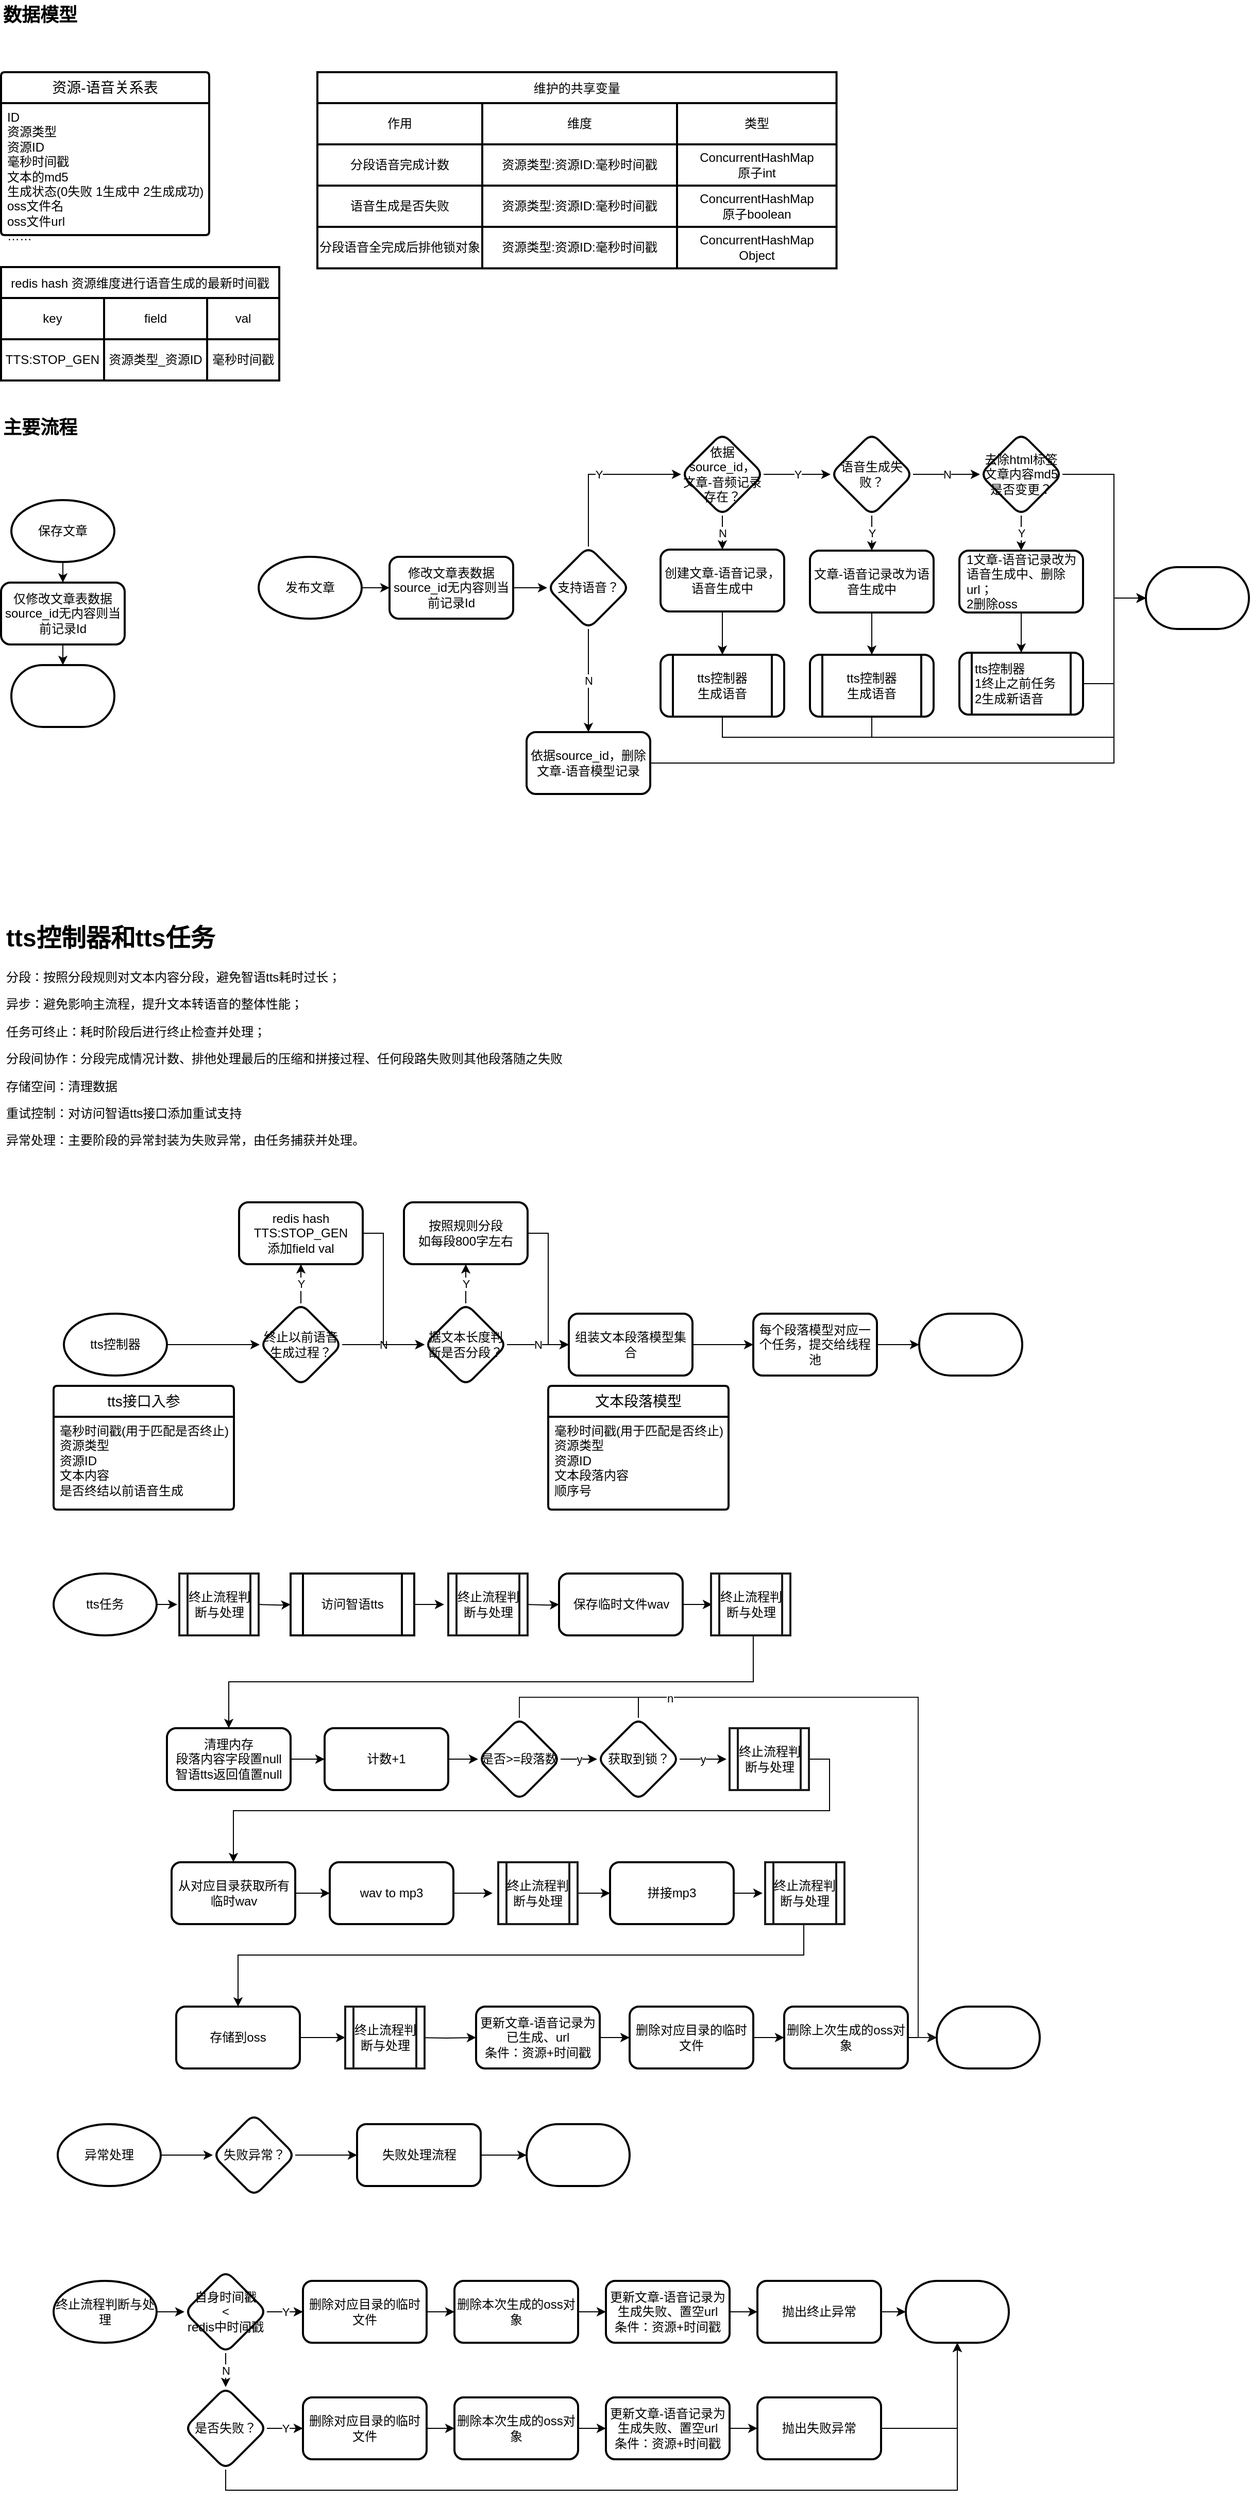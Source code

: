 <mxfile version="24.6.4" type="github" pages="2">
  <diagram id="cFX0_SlPZhX6_pGtsMuF" name="文章生成语音">
    <mxGraphModel dx="4264" dy="2320" grid="0" gridSize="10" guides="1" tooltips="1" connect="1" arrows="1" fold="1" page="0" pageScale="1" pageWidth="827" pageHeight="1169" math="0" shadow="0">
      <root>
        <mxCell id="0" />
        <mxCell id="1" parent="0" />
        <mxCell id="buPtr480pf6r5zepYojy-60" value="" style="edgeStyle=orthogonalEdgeStyle;rounded=0;orthogonalLoop=1;jettySize=auto;html=1;" parent="1" source="buPtr480pf6r5zepYojy-2" target="buPtr480pf6r5zepYojy-59" edge="1">
          <mxGeometry relative="1" as="geometry" />
        </mxCell>
        <mxCell id="buPtr480pf6r5zepYojy-2" value="tts控制器" style="strokeWidth=2;html=1;shape=mxgraph.flowchart.start_1;whiteSpace=wrap;" parent="1" vertex="1">
          <mxGeometry x="-379" y="1054" width="100" height="60" as="geometry" />
        </mxCell>
        <mxCell id="buPtr480pf6r5zepYojy-55" value="" style="group" parent="1" vertex="1" connectable="0">
          <mxGeometry x="-440" y="265" width="120" height="220" as="geometry" />
        </mxCell>
        <mxCell id="buPtr480pf6r5zepYojy-3" value="保存文章" style="strokeWidth=2;html=1;shape=mxgraph.flowchart.start_1;whiteSpace=wrap;" parent="buPtr480pf6r5zepYojy-55" vertex="1">
          <mxGeometry x="10" width="100" height="60" as="geometry" />
        </mxCell>
        <mxCell id="buPtr480pf6r5zepYojy-4" value="仅修改文章表数据&lt;br&gt;source_id无内容则当前记录Id" style="rounded=1;whiteSpace=wrap;html=1;strokeWidth=2;" parent="buPtr480pf6r5zepYojy-55" vertex="1">
          <mxGeometry y="80" width="120" height="60" as="geometry" />
        </mxCell>
        <mxCell id="buPtr480pf6r5zepYojy-5" value="" style="edgeStyle=orthogonalEdgeStyle;rounded=0;orthogonalLoop=1;jettySize=auto;html=1;" parent="buPtr480pf6r5zepYojy-55" source="buPtr480pf6r5zepYojy-3" target="buPtr480pf6r5zepYojy-4" edge="1">
          <mxGeometry relative="1" as="geometry" />
        </mxCell>
        <mxCell id="buPtr480pf6r5zepYojy-6" value="" style="strokeWidth=2;html=1;shape=mxgraph.flowchart.terminator;whiteSpace=wrap;" parent="buPtr480pf6r5zepYojy-55" vertex="1">
          <mxGeometry x="10" y="160" width="100" height="60" as="geometry" />
        </mxCell>
        <mxCell id="buPtr480pf6r5zepYojy-7" style="edgeStyle=orthogonalEdgeStyle;rounded=0;orthogonalLoop=1;jettySize=auto;html=1;exitX=0.5;exitY=1;exitDx=0;exitDy=0;entryX=0.5;entryY=0;entryDx=0;entryDy=0;entryPerimeter=0;" parent="buPtr480pf6r5zepYojy-55" source="buPtr480pf6r5zepYojy-4" target="buPtr480pf6r5zepYojy-6" edge="1">
          <mxGeometry relative="1" as="geometry" />
        </mxCell>
        <mxCell id="buPtr480pf6r5zepYojy-56" value="" style="group" parent="1" vertex="1" connectable="0">
          <mxGeometry x="-190" y="200" width="961" height="350" as="geometry" />
        </mxCell>
        <mxCell id="buPtr480pf6r5zepYojy-8" value="发布文章" style="strokeWidth=2;html=1;shape=mxgraph.flowchart.start_1;whiteSpace=wrap;" parent="buPtr480pf6r5zepYojy-56" vertex="1">
          <mxGeometry y="120" width="100" height="60" as="geometry" />
        </mxCell>
        <mxCell id="buPtr480pf6r5zepYojy-9" value="修改文章表数据&lt;br&gt;source_id无内容则当前记录Id" style="rounded=1;whiteSpace=wrap;html=1;strokeWidth=2;" parent="buPtr480pf6r5zepYojy-56" vertex="1">
          <mxGeometry x="127" y="120" width="120" height="60" as="geometry" />
        </mxCell>
        <mxCell id="buPtr480pf6r5zepYojy-45" style="edgeStyle=orthogonalEdgeStyle;rounded=0;orthogonalLoop=1;jettySize=auto;html=1;exitX=1;exitY=0.5;exitDx=0;exitDy=0;exitPerimeter=0;entryX=0;entryY=0.5;entryDx=0;entryDy=0;" parent="buPtr480pf6r5zepYojy-56" source="buPtr480pf6r5zepYojy-8" target="buPtr480pf6r5zepYojy-9" edge="1">
          <mxGeometry relative="1" as="geometry" />
        </mxCell>
        <mxCell id="buPtr480pf6r5zepYojy-12" value="支持语音？" style="rhombus;whiteSpace=wrap;html=1;rounded=1;strokeWidth=2;" parent="buPtr480pf6r5zepYojy-56" vertex="1">
          <mxGeometry x="280" y="110" width="80" height="80" as="geometry" />
        </mxCell>
        <mxCell id="buPtr480pf6r5zepYojy-46" style="edgeStyle=orthogonalEdgeStyle;rounded=0;orthogonalLoop=1;jettySize=auto;html=1;exitX=1;exitY=0.5;exitDx=0;exitDy=0;entryX=0;entryY=0.5;entryDx=0;entryDy=0;" parent="buPtr480pf6r5zepYojy-56" source="buPtr480pf6r5zepYojy-9" target="buPtr480pf6r5zepYojy-12" edge="1">
          <mxGeometry relative="1" as="geometry" />
        </mxCell>
        <mxCell id="buPtr480pf6r5zepYojy-14" value="依据source_id，删除文章-语音模型记录" style="rounded=1;whiteSpace=wrap;html=1;strokeWidth=2;" parent="buPtr480pf6r5zepYojy-56" vertex="1">
          <mxGeometry x="260" y="290" width="120" height="60" as="geometry" />
        </mxCell>
        <mxCell id="buPtr480pf6r5zepYojy-15" value="N" style="edgeStyle=orthogonalEdgeStyle;rounded=0;orthogonalLoop=1;jettySize=auto;html=1;exitX=0.5;exitY=1;exitDx=0;exitDy=0;entryX=0.5;entryY=0;entryDx=0;entryDy=0;" parent="buPtr480pf6r5zepYojy-56" source="buPtr480pf6r5zepYojy-12" target="buPtr480pf6r5zepYojy-14" edge="1">
          <mxGeometry relative="1" as="geometry" />
        </mxCell>
        <mxCell id="buPtr480pf6r5zepYojy-18" value="tts控制器&lt;br&gt;生成语音" style="shape=process;whiteSpace=wrap;html=1;backgroundOutline=1;rounded=1;strokeWidth=2;" parent="buPtr480pf6r5zepYojy-56" vertex="1">
          <mxGeometry x="535" y="215" width="120" height="60" as="geometry" />
        </mxCell>
        <mxCell id="buPtr480pf6r5zepYojy-19" value="" style="strokeWidth=2;html=1;shape=mxgraph.flowchart.terminator;whiteSpace=wrap;" parent="buPtr480pf6r5zepYojy-56" vertex="1">
          <mxGeometry x="861" y="130" width="100" height="60" as="geometry" />
        </mxCell>
        <mxCell id="buPtr480pf6r5zepYojy-28" style="edgeStyle=orthogonalEdgeStyle;rounded=0;orthogonalLoop=1;jettySize=auto;html=1;exitX=0.5;exitY=1;exitDx=0;exitDy=0;entryX=0.5;entryY=0;entryDx=0;entryDy=0;" parent="buPtr480pf6r5zepYojy-56" source="buPtr480pf6r5zepYojy-22" target="buPtr480pf6r5zepYojy-18" edge="1">
          <mxGeometry relative="1" as="geometry">
            <mxPoint x="450" y="210" as="targetPoint" />
          </mxGeometry>
        </mxCell>
        <mxCell id="buPtr480pf6r5zepYojy-22" value="文章-语音记录改为语音生成中" style="rounded=1;whiteSpace=wrap;html=1;strokeWidth=2;" parent="buPtr480pf6r5zepYojy-56" vertex="1">
          <mxGeometry x="535" y="114" width="120" height="60" as="geometry" />
        </mxCell>
        <mxCell id="buPtr480pf6r5zepYojy-23" value="依据source_id，&lt;br&gt;文章-音频记录存在？" style="rhombus;whiteSpace=wrap;html=1;rounded=1;strokeWidth=2;" parent="buPtr480pf6r5zepYojy-56" vertex="1">
          <mxGeometry x="410" width="80" height="80" as="geometry" />
        </mxCell>
        <mxCell id="buPtr480pf6r5zepYojy-24" value="Y" style="edgeStyle=orthogonalEdgeStyle;rounded=0;orthogonalLoop=1;jettySize=auto;html=1;entryX=0;entryY=0.5;entryDx=0;entryDy=0;exitX=0.5;exitY=0;exitDx=0;exitDy=0;" parent="buPtr480pf6r5zepYojy-56" source="buPtr480pf6r5zepYojy-12" target="buPtr480pf6r5zepYojy-23" edge="1">
          <mxGeometry relative="1" as="geometry" />
        </mxCell>
        <mxCell id="buPtr480pf6r5zepYojy-33" value="Y" style="edgeStyle=orthogonalEdgeStyle;rounded=0;orthogonalLoop=1;jettySize=auto;html=1;exitX=0.5;exitY=1;exitDx=0;exitDy=0;entryX=0.5;entryY=0;entryDx=0;entryDy=0;" parent="buPtr480pf6r5zepYojy-56" source="buPtr480pf6r5zepYojy-26" target="buPtr480pf6r5zepYojy-22" edge="1">
          <mxGeometry relative="1" as="geometry" />
        </mxCell>
        <mxCell id="buPtr480pf6r5zepYojy-26" value="语音生成失败？" style="rhombus;whiteSpace=wrap;html=1;rounded=1;strokeWidth=2;" parent="buPtr480pf6r5zepYojy-56" vertex="1">
          <mxGeometry x="555" width="80" height="80" as="geometry" />
        </mxCell>
        <mxCell id="buPtr480pf6r5zepYojy-27" value="Y" style="edgeStyle=orthogonalEdgeStyle;rounded=0;orthogonalLoop=1;jettySize=auto;html=1;" parent="buPtr480pf6r5zepYojy-56" source="buPtr480pf6r5zepYojy-23" target="buPtr480pf6r5zepYojy-26" edge="1">
          <mxGeometry relative="1" as="geometry" />
        </mxCell>
        <mxCell id="buPtr480pf6r5zepYojy-30" value="创建文章-语音记录，语音生成中" style="rounded=1;whiteSpace=wrap;html=1;strokeWidth=2;" parent="buPtr480pf6r5zepYojy-56" vertex="1">
          <mxGeometry x="390" y="113" width="120" height="60" as="geometry" />
        </mxCell>
        <mxCell id="buPtr480pf6r5zepYojy-32" value="N" style="edgeStyle=orthogonalEdgeStyle;rounded=0;orthogonalLoop=1;jettySize=auto;html=1;exitX=0.5;exitY=1;exitDx=0;exitDy=0;entryX=0.5;entryY=0;entryDx=0;entryDy=0;" parent="buPtr480pf6r5zepYojy-56" source="buPtr480pf6r5zepYojy-23" target="buPtr480pf6r5zepYojy-30" edge="1">
          <mxGeometry relative="1" as="geometry" />
        </mxCell>
        <mxCell id="buPtr480pf6r5zepYojy-34" value="去除html标签文章内容md5&lt;br&gt;是否变更？" style="rhombus;whiteSpace=wrap;html=1;rounded=1;strokeWidth=2;" parent="buPtr480pf6r5zepYojy-56" vertex="1">
          <mxGeometry x="700" width="80" height="80" as="geometry" />
        </mxCell>
        <mxCell id="buPtr480pf6r5zepYojy-39" value="tts控制器&lt;br&gt;1终止之前任务&lt;br&gt;2生成新语音" style="shape=process;whiteSpace=wrap;html=1;backgroundOutline=1;rounded=1;strokeWidth=2;align=left;spacingLeft=1;" parent="buPtr480pf6r5zepYojy-56" vertex="1">
          <mxGeometry x="680" y="213" width="120" height="60" as="geometry" />
        </mxCell>
        <mxCell id="buPtr480pf6r5zepYojy-49" style="edgeStyle=orthogonalEdgeStyle;rounded=0;orthogonalLoop=1;jettySize=auto;html=1;exitX=0.5;exitY=1;exitDx=0;exitDy=0;entryX=0.5;entryY=0;entryDx=0;entryDy=0;" parent="buPtr480pf6r5zepYojy-56" source="buPtr480pf6r5zepYojy-44" target="buPtr480pf6r5zepYojy-39" edge="1">
          <mxGeometry relative="1" as="geometry" />
        </mxCell>
        <mxCell id="buPtr480pf6r5zepYojy-44" value="1文章-语音记录改为语音生成中、删除url；&lt;br&gt;2删除oss" style="rounded=1;whiteSpace=wrap;html=1;strokeWidth=2;align=left;spacingLeft=5;" parent="buPtr480pf6r5zepYojy-56" vertex="1">
          <mxGeometry x="680" y="114" width="120" height="60" as="geometry" />
        </mxCell>
        <mxCell id="buPtr480pf6r5zepYojy-35" value="N" style="edgeStyle=orthogonalEdgeStyle;rounded=0;orthogonalLoop=1;jettySize=auto;html=1;" parent="buPtr480pf6r5zepYojy-56" source="buPtr480pf6r5zepYojy-26" target="buPtr480pf6r5zepYojy-34" edge="1">
          <mxGeometry relative="1" as="geometry" />
        </mxCell>
        <mxCell id="buPtr480pf6r5zepYojy-47" style="edgeStyle=orthogonalEdgeStyle;rounded=0;orthogonalLoop=1;jettySize=auto;html=1;exitX=1;exitY=0.5;exitDx=0;exitDy=0;entryX=0;entryY=0.5;entryDx=0;entryDy=0;entryPerimeter=0;" parent="buPtr480pf6r5zepYojy-56" source="buPtr480pf6r5zepYojy-14" target="buPtr480pf6r5zepYojy-19" edge="1">
          <mxGeometry relative="1" as="geometry">
            <Array as="points">
              <mxPoint x="830" y="320" />
              <mxPoint x="830" y="160" />
            </Array>
          </mxGeometry>
        </mxCell>
        <mxCell id="buPtr480pf6r5zepYojy-50" style="edgeStyle=orthogonalEdgeStyle;rounded=0;orthogonalLoop=1;jettySize=auto;html=1;exitX=1;exitY=0.5;exitDx=0;exitDy=0;entryX=0;entryY=0.5;entryDx=0;entryDy=0;entryPerimeter=0;" parent="buPtr480pf6r5zepYojy-56" source="buPtr480pf6r5zepYojy-39" target="buPtr480pf6r5zepYojy-19" edge="1">
          <mxGeometry relative="1" as="geometry">
            <Array as="points">
              <mxPoint x="830" y="243" />
              <mxPoint x="830" y="160" />
            </Array>
          </mxGeometry>
        </mxCell>
        <mxCell id="buPtr480pf6r5zepYojy-37" value="Y" style="edgeStyle=orthogonalEdgeStyle;rounded=0;orthogonalLoop=1;jettySize=auto;html=1;entryX=0.5;entryY=0;entryDx=0;entryDy=0;" parent="buPtr480pf6r5zepYojy-56" source="buPtr480pf6r5zepYojy-34" target="buPtr480pf6r5zepYojy-44" edge="1">
          <mxGeometry relative="1" as="geometry">
            <mxPoint x="740" y="170" as="targetPoint" />
          </mxGeometry>
        </mxCell>
        <mxCell id="buPtr480pf6r5zepYojy-51" style="edgeStyle=orthogonalEdgeStyle;rounded=0;orthogonalLoop=1;jettySize=auto;html=1;exitX=1;exitY=0.5;exitDx=0;exitDy=0;entryX=0;entryY=0.5;entryDx=0;entryDy=0;entryPerimeter=0;" parent="buPtr480pf6r5zepYojy-56" source="buPtr480pf6r5zepYojy-34" target="buPtr480pf6r5zepYojy-19" edge="1">
          <mxGeometry relative="1" as="geometry">
            <Array as="points">
              <mxPoint x="830" y="40" />
              <mxPoint x="830" y="160" />
            </Array>
          </mxGeometry>
        </mxCell>
        <mxCell id="buPtr480pf6r5zepYojy-52" style="edgeStyle=orthogonalEdgeStyle;rounded=0;orthogonalLoop=1;jettySize=auto;html=1;exitX=0.5;exitY=1;exitDx=0;exitDy=0;entryX=0;entryY=0.5;entryDx=0;entryDy=0;entryPerimeter=0;" parent="buPtr480pf6r5zepYojy-56" source="buPtr480pf6r5zepYojy-18" target="buPtr480pf6r5zepYojy-19" edge="1">
          <mxGeometry relative="1" as="geometry">
            <Array as="points">
              <mxPoint x="595" y="295" />
              <mxPoint x="830" y="295" />
              <mxPoint x="830" y="160" />
            </Array>
          </mxGeometry>
        </mxCell>
        <mxCell id="buPtr480pf6r5zepYojy-53" value="tts控制器&lt;br&gt;生成语音" style="shape=process;whiteSpace=wrap;html=1;backgroundOutline=1;rounded=1;strokeWidth=2;" parent="buPtr480pf6r5zepYojy-56" vertex="1">
          <mxGeometry x="390" y="215" width="120" height="60" as="geometry" />
        </mxCell>
        <mxCell id="buPtr480pf6r5zepYojy-25" value="" style="edgeStyle=orthogonalEdgeStyle;rounded=0;orthogonalLoop=1;jettySize=auto;html=1;exitX=0.5;exitY=1;exitDx=0;exitDy=0;entryX=0.5;entryY=0;entryDx=0;entryDy=0;" parent="buPtr480pf6r5zepYojy-56" source="buPtr480pf6r5zepYojy-30" target="buPtr480pf6r5zepYojy-53" edge="1">
          <mxGeometry relative="1" as="geometry">
            <mxPoint x="450" y="197" as="targetPoint" />
          </mxGeometry>
        </mxCell>
        <mxCell id="buPtr480pf6r5zepYojy-54" style="edgeStyle=orthogonalEdgeStyle;rounded=0;orthogonalLoop=1;jettySize=auto;html=1;exitX=0.5;exitY=1;exitDx=0;exitDy=0;entryX=0;entryY=0.5;entryDx=0;entryDy=0;entryPerimeter=0;" parent="buPtr480pf6r5zepYojy-56" source="buPtr480pf6r5zepYojy-53" target="buPtr480pf6r5zepYojy-19" edge="1">
          <mxGeometry relative="1" as="geometry">
            <Array as="points">
              <mxPoint x="450" y="295" />
              <mxPoint x="830" y="295" />
              <mxPoint x="830" y="160" />
            </Array>
          </mxGeometry>
        </mxCell>
        <mxCell id="buPtr480pf6r5zepYojy-86" value="Y" style="edgeStyle=orthogonalEdgeStyle;rounded=0;orthogonalLoop=1;jettySize=auto;html=1;" parent="1" source="buPtr480pf6r5zepYojy-59" target="buPtr480pf6r5zepYojy-85" edge="1">
          <mxGeometry relative="1" as="geometry" />
        </mxCell>
        <mxCell id="buPtr480pf6r5zepYojy-88" value="N" style="edgeStyle=orthogonalEdgeStyle;rounded=0;orthogonalLoop=1;jettySize=auto;html=1;" parent="1" source="buPtr480pf6r5zepYojy-59" target="buPtr480pf6r5zepYojy-87" edge="1">
          <mxGeometry relative="1" as="geometry" />
        </mxCell>
        <mxCell id="buPtr480pf6r5zepYojy-59" value="终止以前语音生成过程？" style="rhombus;whiteSpace=wrap;html=1;strokeWidth=2;rounded=1;" parent="1" vertex="1">
          <mxGeometry x="-189" y="1044" width="80" height="80" as="geometry" />
        </mxCell>
        <mxCell id="buPtr480pf6r5zepYojy-61" value="tts接口入参" style="swimlane;childLayout=stackLayout;horizontal=1;startSize=30;horizontalStack=0;rounded=1;fontSize=14;fontStyle=0;strokeWidth=2;resizeParent=0;resizeLast=1;shadow=0;dashed=0;align=center;arcSize=4;whiteSpace=wrap;html=1;" parent="1" vertex="1">
          <mxGeometry x="-389" y="1124" width="175" height="120" as="geometry" />
        </mxCell>
        <mxCell id="buPtr480pf6r5zepYojy-62" value="&lt;span style=&quot;text-align: center;&quot;&gt;毫秒时间戳(用于匹配是否终止)&lt;br&gt;资源类型&lt;/span&gt;&lt;br style=&quot;border-color: var(--border-color); text-align: center;&quot;&gt;&lt;span style=&quot;text-align: center;&quot;&gt;资源ID&lt;/span&gt;&lt;br style=&quot;border-color: var(--border-color); text-align: center;&quot;&gt;&lt;span style=&quot;text-align: center;&quot;&gt;文本内容&lt;/span&gt;&lt;br style=&quot;border-color: var(--border-color); text-align: center;&quot;&gt;&lt;span style=&quot;text-align: center;&quot;&gt;是否终结以前语音生成&lt;/span&gt;" style="align=left;strokeColor=none;fillColor=none;spacingLeft=4;fontSize=12;verticalAlign=top;resizable=0;rotatable=0;part=1;html=1;" parent="buPtr480pf6r5zepYojy-61" vertex="1">
          <mxGeometry y="30" width="175" height="90" as="geometry" />
        </mxCell>
        <mxCell id="buPtr480pf6r5zepYojy-76" value="redis hash 资源维度进行语音生成的最新时间戳" style="shape=table;startSize=30;container=1;collapsible=0;childLayout=tableLayout;strokeWidth=2;" parent="1" vertex="1">
          <mxGeometry x="-440" y="39" width="270" height="110" as="geometry" />
        </mxCell>
        <mxCell id="buPtr480pf6r5zepYojy-77" value="" style="shape=tableRow;horizontal=0;startSize=0;swimlaneHead=0;swimlaneBody=0;strokeColor=inherit;top=0;left=0;bottom=0;right=0;collapsible=0;dropTarget=0;fillColor=none;points=[[0,0.5],[1,0.5]];portConstraint=eastwest;" parent="buPtr480pf6r5zepYojy-76" vertex="1">
          <mxGeometry y="30" width="270" height="40" as="geometry" />
        </mxCell>
        <mxCell id="buPtr480pf6r5zepYojy-78" value="key" style="shape=partialRectangle;html=1;whiteSpace=wrap;connectable=0;strokeColor=inherit;overflow=hidden;fillColor=none;top=0;left=0;bottom=0;right=0;pointerEvents=1;" parent="buPtr480pf6r5zepYojy-77" vertex="1">
          <mxGeometry width="100" height="40" as="geometry">
            <mxRectangle width="100" height="40" as="alternateBounds" />
          </mxGeometry>
        </mxCell>
        <mxCell id="buPtr480pf6r5zepYojy-79" value="field" style="shape=partialRectangle;html=1;whiteSpace=wrap;connectable=0;strokeColor=inherit;overflow=hidden;fillColor=none;top=0;left=0;bottom=0;right=0;pointerEvents=1;" parent="buPtr480pf6r5zepYojy-77" vertex="1">
          <mxGeometry x="100" width="100" height="40" as="geometry">
            <mxRectangle width="100" height="40" as="alternateBounds" />
          </mxGeometry>
        </mxCell>
        <mxCell id="buPtr480pf6r5zepYojy-80" value="val" style="shape=partialRectangle;html=1;whiteSpace=wrap;connectable=0;strokeColor=inherit;overflow=hidden;fillColor=none;top=0;left=0;bottom=0;right=0;pointerEvents=1;" parent="buPtr480pf6r5zepYojy-77" vertex="1">
          <mxGeometry x="200" width="70" height="40" as="geometry">
            <mxRectangle width="70" height="40" as="alternateBounds" />
          </mxGeometry>
        </mxCell>
        <mxCell id="buPtr480pf6r5zepYojy-81" value="" style="shape=tableRow;horizontal=0;startSize=0;swimlaneHead=0;swimlaneBody=0;strokeColor=inherit;top=0;left=0;bottom=0;right=0;collapsible=0;dropTarget=0;fillColor=none;points=[[0,0.5],[1,0.5]];portConstraint=eastwest;" parent="buPtr480pf6r5zepYojy-76" vertex="1">
          <mxGeometry y="70" width="270" height="40" as="geometry" />
        </mxCell>
        <mxCell id="buPtr480pf6r5zepYojy-82" value="TTS:STOP_GEN" style="shape=partialRectangle;html=1;whiteSpace=wrap;connectable=0;strokeColor=inherit;overflow=hidden;fillColor=none;top=0;left=0;bottom=0;right=0;pointerEvents=1;" parent="buPtr480pf6r5zepYojy-81" vertex="1">
          <mxGeometry width="100" height="40" as="geometry">
            <mxRectangle width="100" height="40" as="alternateBounds" />
          </mxGeometry>
        </mxCell>
        <mxCell id="buPtr480pf6r5zepYojy-83" value="资源类型_资源ID" style="shape=partialRectangle;html=1;whiteSpace=wrap;connectable=0;strokeColor=inherit;overflow=hidden;fillColor=none;top=0;left=0;bottom=0;right=0;pointerEvents=1;" parent="buPtr480pf6r5zepYojy-81" vertex="1">
          <mxGeometry x="100" width="100" height="40" as="geometry">
            <mxRectangle width="100" height="40" as="alternateBounds" />
          </mxGeometry>
        </mxCell>
        <mxCell id="buPtr480pf6r5zepYojy-84" value="毫秒时间戳" style="shape=partialRectangle;html=1;whiteSpace=wrap;connectable=0;strokeColor=inherit;overflow=hidden;fillColor=none;top=0;left=0;bottom=0;right=0;pointerEvents=1;" parent="buPtr480pf6r5zepYojy-81" vertex="1">
          <mxGeometry x="200" width="70" height="40" as="geometry">
            <mxRectangle width="70" height="40" as="alternateBounds" />
          </mxGeometry>
        </mxCell>
        <mxCell id="buPtr480pf6r5zepYojy-93" style="edgeStyle=orthogonalEdgeStyle;rounded=0;orthogonalLoop=1;jettySize=auto;html=1;exitX=1;exitY=0.5;exitDx=0;exitDy=0;entryX=0;entryY=0.5;entryDx=0;entryDy=0;" parent="1" source="buPtr480pf6r5zepYojy-85" target="buPtr480pf6r5zepYojy-87" edge="1">
          <mxGeometry relative="1" as="geometry">
            <Array as="points">
              <mxPoint x="-69" y="976" />
              <mxPoint x="-69" y="1084" />
            </Array>
          </mxGeometry>
        </mxCell>
        <mxCell id="buPtr480pf6r5zepYojy-85" value="redis hash TTS:STOP_GEN&lt;br&gt;添加field val" style="rounded=1;whiteSpace=wrap;html=1;strokeWidth=2;" parent="1" vertex="1">
          <mxGeometry x="-209" y="946" width="120" height="60" as="geometry" />
        </mxCell>
        <mxCell id="buPtr480pf6r5zepYojy-90" value="Y" style="edgeStyle=orthogonalEdgeStyle;rounded=0;orthogonalLoop=1;jettySize=auto;html=1;" parent="1" source="buPtr480pf6r5zepYojy-87" target="buPtr480pf6r5zepYojy-89" edge="1">
          <mxGeometry relative="1" as="geometry" />
        </mxCell>
        <mxCell id="buPtr480pf6r5zepYojy-92" value="N" style="edgeStyle=orthogonalEdgeStyle;rounded=0;orthogonalLoop=1;jettySize=auto;html=1;" parent="1" source="buPtr480pf6r5zepYojy-87" target="buPtr480pf6r5zepYojy-91" edge="1">
          <mxGeometry relative="1" as="geometry" />
        </mxCell>
        <mxCell id="buPtr480pf6r5zepYojy-87" value="据文本长度判断是否分段？" style="rhombus;whiteSpace=wrap;html=1;strokeWidth=2;rounded=1;" parent="1" vertex="1">
          <mxGeometry x="-29" y="1044" width="80" height="80" as="geometry" />
        </mxCell>
        <mxCell id="buPtr480pf6r5zepYojy-94" style="edgeStyle=orthogonalEdgeStyle;rounded=0;orthogonalLoop=1;jettySize=auto;html=1;exitX=1;exitY=0.5;exitDx=0;exitDy=0;entryX=0;entryY=0.5;entryDx=0;entryDy=0;" parent="1" source="buPtr480pf6r5zepYojy-89" target="buPtr480pf6r5zepYojy-91" edge="1">
          <mxGeometry relative="1" as="geometry" />
        </mxCell>
        <mxCell id="buPtr480pf6r5zepYojy-89" value="按照规则分段&lt;br&gt;如每段800字左右" style="rounded=1;whiteSpace=wrap;html=1;strokeWidth=2;" parent="1" vertex="1">
          <mxGeometry x="-49" y="946" width="120" height="60" as="geometry" />
        </mxCell>
        <mxCell id="buPtr480pf6r5zepYojy-96" value="" style="edgeStyle=orthogonalEdgeStyle;rounded=0;orthogonalLoop=1;jettySize=auto;html=1;" parent="1" source="buPtr480pf6r5zepYojy-91" target="buPtr480pf6r5zepYojy-95" edge="1">
          <mxGeometry relative="1" as="geometry" />
        </mxCell>
        <mxCell id="buPtr480pf6r5zepYojy-91" value="组装文本段落模型集合" style="rounded=1;whiteSpace=wrap;html=1;strokeWidth=2;" parent="1" vertex="1">
          <mxGeometry x="111" y="1054" width="120" height="60" as="geometry" />
        </mxCell>
        <mxCell id="buPtr480pf6r5zepYojy-95" value="每个段落模型对应一个任务，提交给线程池" style="rounded=1;whiteSpace=wrap;html=1;strokeWidth=2;" parent="1" vertex="1">
          <mxGeometry x="290" y="1054" width="120" height="60" as="geometry" />
        </mxCell>
        <mxCell id="buPtr480pf6r5zepYojy-97" value="文本段落模型" style="swimlane;childLayout=stackLayout;horizontal=1;startSize=30;horizontalStack=0;rounded=1;fontSize=14;fontStyle=0;strokeWidth=2;resizeParent=0;resizeLast=1;shadow=0;dashed=0;align=center;arcSize=4;whiteSpace=wrap;html=1;" parent="1" vertex="1">
          <mxGeometry x="91" y="1124" width="175" height="120" as="geometry" />
        </mxCell>
        <mxCell id="buPtr480pf6r5zepYojy-98" value="&lt;span style=&quot;text-align: center;&quot;&gt;毫秒时间戳(用于匹配是否终止)&lt;br&gt;资源类型&lt;/span&gt;&lt;br style=&quot;border-color: var(--border-color); text-align: center;&quot;&gt;&lt;span style=&quot;text-align: center;&quot;&gt;资源ID&lt;/span&gt;&lt;br style=&quot;border-color: var(--border-color); text-align: center;&quot;&gt;&lt;span style=&quot;text-align: center;&quot;&gt;文本段落内容&lt;/span&gt;&lt;br style=&quot;border-color: var(--border-color); text-align: center;&quot;&gt;&lt;span style=&quot;text-align: center;&quot;&gt;顺序号&lt;/span&gt;" style="align=left;strokeColor=none;fillColor=none;spacingLeft=4;fontSize=12;verticalAlign=top;resizable=0;rotatable=0;part=1;html=1;" parent="buPtr480pf6r5zepYojy-97" vertex="1">
          <mxGeometry y="30" width="175" height="90" as="geometry" />
        </mxCell>
        <mxCell id="buPtr480pf6r5zepYojy-99" value="" style="strokeWidth=2;html=1;shape=mxgraph.flowchart.terminator;whiteSpace=wrap;" parent="1" vertex="1">
          <mxGeometry x="451" y="1054" width="100" height="60" as="geometry" />
        </mxCell>
        <mxCell id="buPtr480pf6r5zepYojy-100" style="edgeStyle=orthogonalEdgeStyle;rounded=0;orthogonalLoop=1;jettySize=auto;html=1;exitX=1;exitY=0.5;exitDx=0;exitDy=0;entryX=0;entryY=0.5;entryDx=0;entryDy=0;entryPerimeter=0;" parent="1" source="buPtr480pf6r5zepYojy-95" target="buPtr480pf6r5zepYojy-99" edge="1">
          <mxGeometry relative="1" as="geometry" />
        </mxCell>
        <mxCell id="buPtr480pf6r5zepYojy-103" value="" style="edgeStyle=orthogonalEdgeStyle;rounded=0;orthogonalLoop=1;jettySize=auto;html=1;" parent="1" source="buPtr480pf6r5zepYojy-101" edge="1">
          <mxGeometry relative="1" as="geometry">
            <mxPoint x="-269.941" y="1336.059" as="targetPoint" />
          </mxGeometry>
        </mxCell>
        <mxCell id="buPtr480pf6r5zepYojy-101" value="tts任务" style="strokeWidth=2;html=1;shape=mxgraph.flowchart.start_1;whiteSpace=wrap;" parent="1" vertex="1">
          <mxGeometry x="-389" y="1306" width="100" height="60" as="geometry" />
        </mxCell>
        <mxCell id="buPtr480pf6r5zepYojy-105" value="" style="edgeStyle=orthogonalEdgeStyle;rounded=0;orthogonalLoop=1;jettySize=auto;html=1;" parent="1" target="buPtr480pf6r5zepYojy-104" edge="1">
          <mxGeometry relative="1" as="geometry">
            <mxPoint x="-190.059" y="1336.059" as="sourcePoint" />
          </mxGeometry>
        </mxCell>
        <mxCell id="buPtr480pf6r5zepYojy-107" style="edgeStyle=orthogonalEdgeStyle;rounded=0;orthogonalLoop=1;jettySize=auto;html=1;exitX=1;exitY=0.5;exitDx=0;exitDy=0;entryX=0;entryY=0.5;entryDx=0;entryDy=0;" parent="1" source="buPtr480pf6r5zepYojy-104" edge="1">
          <mxGeometry relative="1" as="geometry">
            <mxPoint x="-10.0" y="1336" as="targetPoint" />
          </mxGeometry>
        </mxCell>
        <mxCell id="buPtr480pf6r5zepYojy-104" value="访问智语tts" style="shape=process;whiteSpace=wrap;html=1;backgroundOutline=1;strokeWidth=2;" parent="1" vertex="1">
          <mxGeometry x="-159" y="1306" width="120" height="60" as="geometry" />
        </mxCell>
        <mxCell id="buPtr480pf6r5zepYojy-109" value="" style="edgeStyle=orthogonalEdgeStyle;rounded=0;orthogonalLoop=1;jettySize=auto;html=1;" parent="1" target="buPtr480pf6r5zepYojy-108" edge="1">
          <mxGeometry relative="1" as="geometry">
            <mxPoint x="69.941" y="1336.059" as="sourcePoint" />
          </mxGeometry>
        </mxCell>
        <mxCell id="buPtr480pf6r5zepYojy-111" style="edgeStyle=orthogonalEdgeStyle;rounded=0;orthogonalLoop=1;jettySize=auto;html=1;exitX=1;exitY=0.5;exitDx=0;exitDy=0;entryX=0;entryY=0.5;entryDx=0;entryDy=0;" parent="1" source="buPtr480pf6r5zepYojy-108" edge="1">
          <mxGeometry relative="1" as="geometry">
            <mxPoint x="250.0" y="1336" as="targetPoint" />
          </mxGeometry>
        </mxCell>
        <mxCell id="buPtr480pf6r5zepYojy-108" value="保存临时文件wav" style="rounded=1;whiteSpace=wrap;html=1;strokeWidth=2;" parent="1" vertex="1">
          <mxGeometry x="101.5" y="1306" width="120" height="60" as="geometry" />
        </mxCell>
        <mxCell id="buPtr480pf6r5zepYojy-113" value="" style="edgeStyle=orthogonalEdgeStyle;rounded=0;orthogonalLoop=1;jettySize=auto;html=1;exitX=0.532;exitY=1;exitDx=0;exitDy=0;entryX=0.5;entryY=0;entryDx=0;entryDy=0;exitPerimeter=0;" parent="1" source="buPtr480pf6r5zepYojy-204" target="buPtr480pf6r5zepYojy-141" edge="1">
          <mxGeometry relative="1" as="geometry">
            <mxPoint x="290.0" y="1376" as="sourcePoint" />
          </mxGeometry>
        </mxCell>
        <mxCell id="buPtr480pf6r5zepYojy-115" value="" style="edgeStyle=orthogonalEdgeStyle;rounded=0;orthogonalLoop=1;jettySize=auto;html=1;" parent="1" source="buPtr480pf6r5zepYojy-112" target="buPtr480pf6r5zepYojy-114" edge="1">
          <mxGeometry relative="1" as="geometry" />
        </mxCell>
        <mxCell id="buPtr480pf6r5zepYojy-112" value="计数+1" style="rounded=1;whiteSpace=wrap;html=1;strokeWidth=2;" parent="1" vertex="1">
          <mxGeometry x="-126" y="1456" width="120" height="60" as="geometry" />
        </mxCell>
        <mxCell id="buPtr480pf6r5zepYojy-117" value="y" style="edgeStyle=orthogonalEdgeStyle;rounded=0;orthogonalLoop=1;jettySize=auto;html=1;exitX=1;exitY=0.5;exitDx=0;exitDy=0;entryX=0;entryY=0.5;entryDx=0;entryDy=0;" parent="1" source="buPtr480pf6r5zepYojy-114" target="buPtr480pf6r5zepYojy-120" edge="1">
          <mxGeometry relative="1" as="geometry">
            <mxPoint x="130" y="1486" as="targetPoint" />
          </mxGeometry>
        </mxCell>
        <mxCell id="buPtr480pf6r5zepYojy-114" value="是否&amp;gt;=段落数" style="rhombus;whiteSpace=wrap;html=1;rounded=1;strokeWidth=2;" parent="1" vertex="1">
          <mxGeometry x="23" y="1446" width="80" height="80" as="geometry" />
        </mxCell>
        <mxCell id="buPtr480pf6r5zepYojy-131" value="y" style="edgeStyle=orthogonalEdgeStyle;rounded=0;orthogonalLoop=1;jettySize=auto;html=1;" parent="1" source="buPtr480pf6r5zepYojy-120" edge="1">
          <mxGeometry relative="1" as="geometry">
            <mxPoint x="264" y="1486" as="targetPoint" />
          </mxGeometry>
        </mxCell>
        <mxCell id="buPtr480pf6r5zepYojy-120" value="获取到锁？" style="rhombus;whiteSpace=wrap;html=1;rounded=1;strokeWidth=2;" parent="1" vertex="1">
          <mxGeometry x="138.5" y="1446" width="80" height="80" as="geometry" />
        </mxCell>
        <mxCell id="buPtr480pf6r5zepYojy-125" value="" style="edgeStyle=orthogonalEdgeStyle;rounded=0;orthogonalLoop=1;jettySize=auto;html=1;" parent="1" source="buPtr480pf6r5zepYojy-122" target="buPtr480pf6r5zepYojy-124" edge="1">
          <mxGeometry relative="1" as="geometry" />
        </mxCell>
        <mxCell id="buPtr480pf6r5zepYojy-122" value="从对应目录获取所有临时wav" style="whiteSpace=wrap;html=1;rounded=1;strokeWidth=2;" parent="1" vertex="1">
          <mxGeometry x="-274.5" y="1586" width="120" height="60" as="geometry" />
        </mxCell>
        <mxCell id="buPtr480pf6r5zepYojy-134" style="edgeStyle=orthogonalEdgeStyle;rounded=0;orthogonalLoop=1;jettySize=auto;html=1;exitX=1;exitY=0.5;exitDx=0;exitDy=0;entryX=0;entryY=0.5;entryDx=0;entryDy=0;" parent="1" source="buPtr480pf6r5zepYojy-124" edge="1">
          <mxGeometry relative="1" as="geometry">
            <mxPoint x="37" y="1616" as="targetPoint" />
          </mxGeometry>
        </mxCell>
        <mxCell id="buPtr480pf6r5zepYojy-124" value="wav to mp3" style="whiteSpace=wrap;html=1;rounded=1;strokeWidth=2;" parent="1" vertex="1">
          <mxGeometry x="-121" y="1586" width="120" height="60" as="geometry" />
        </mxCell>
        <mxCell id="buPtr480pf6r5zepYojy-129" value="" style="edgeStyle=orthogonalEdgeStyle;rounded=0;orthogonalLoop=1;jettySize=auto;html=1;exitX=0.5;exitY=1;exitDx=0;exitDy=0;" parent="1" source="buPtr480pf6r5zepYojy-207" target="buPtr480pf6r5zepYojy-128" edge="1">
          <mxGeometry relative="1" as="geometry">
            <mxPoint x="339" y="1656" as="sourcePoint" />
            <Array as="points">
              <mxPoint x="339" y="1676" />
              <mxPoint x="-210" y="1676" />
            </Array>
          </mxGeometry>
        </mxCell>
        <mxCell id="buPtr480pf6r5zepYojy-137" style="edgeStyle=orthogonalEdgeStyle;rounded=0;orthogonalLoop=1;jettySize=auto;html=1;exitX=1;exitY=0.5;exitDx=0;exitDy=0;entryX=0;entryY=0.5;entryDx=0;entryDy=0;" parent="1" source="buPtr480pf6r5zepYojy-126" edge="1">
          <mxGeometry relative="1" as="geometry">
            <mxPoint x="299" y="1616" as="targetPoint" />
          </mxGeometry>
        </mxCell>
        <mxCell id="buPtr480pf6r5zepYojy-126" value="拼接mp3" style="whiteSpace=wrap;html=1;rounded=1;strokeWidth=2;" parent="1" vertex="1">
          <mxGeometry x="151" y="1586" width="120" height="60" as="geometry" />
        </mxCell>
        <mxCell id="buPtr480pf6r5zepYojy-143" style="edgeStyle=orthogonalEdgeStyle;rounded=0;orthogonalLoop=1;jettySize=auto;html=1;exitX=1;exitY=0.5;exitDx=0;exitDy=0;entryX=0;entryY=0.5;entryDx=0;entryDy=0;" parent="1" source="buPtr480pf6r5zepYojy-128" target="buPtr480pf6r5zepYojy-208" edge="1">
          <mxGeometry relative="1" as="geometry">
            <mxPoint x="-119" y="1756" as="targetPoint" />
          </mxGeometry>
        </mxCell>
        <mxCell id="buPtr480pf6r5zepYojy-128" value="存储到oss" style="whiteSpace=wrap;html=1;rounded=1;strokeWidth=2;" parent="1" vertex="1">
          <mxGeometry x="-270" y="1726" width="120" height="60" as="geometry" />
        </mxCell>
        <mxCell id="buPtr480pf6r5zepYojy-132" style="edgeStyle=orthogonalEdgeStyle;rounded=0;orthogonalLoop=1;jettySize=auto;html=1;exitX=1;exitY=0.5;exitDx=0;exitDy=0;entryX=0.5;entryY=0;entryDx=0;entryDy=0;" parent="1" target="buPtr480pf6r5zepYojy-122" edge="1">
          <mxGeometry relative="1" as="geometry">
            <mxPoint x="344" y="1486" as="sourcePoint" />
            <Array as="points">
              <mxPoint x="364" y="1486" />
              <mxPoint x="364" y="1536" />
              <mxPoint x="-214" y="1536" />
            </Array>
          </mxGeometry>
        </mxCell>
        <mxCell id="buPtr480pf6r5zepYojy-135" style="edgeStyle=orthogonalEdgeStyle;rounded=0;orthogonalLoop=1;jettySize=auto;html=1;exitX=1;exitY=0.5;exitDx=0;exitDy=0;entryX=0;entryY=0.5;entryDx=0;entryDy=0;" parent="1" target="buPtr480pf6r5zepYojy-126" edge="1">
          <mxGeometry relative="1" as="geometry">
            <mxPoint x="117" y="1616" as="sourcePoint" />
          </mxGeometry>
        </mxCell>
        <mxCell id="buPtr480pf6r5zepYojy-140" value="" style="edgeStyle=orthogonalEdgeStyle;rounded=0;orthogonalLoop=1;jettySize=auto;html=1;" parent="1" target="buPtr480pf6r5zepYojy-139" edge="1">
          <mxGeometry relative="1" as="geometry">
            <mxPoint x="-39" y="1756" as="sourcePoint" />
          </mxGeometry>
        </mxCell>
        <mxCell id="buPtr480pf6r5zepYojy-145" value="" style="edgeStyle=orthogonalEdgeStyle;rounded=0;orthogonalLoop=1;jettySize=auto;html=1;" parent="1" source="buPtr480pf6r5zepYojy-139" target="buPtr480pf6r5zepYojy-144" edge="1">
          <mxGeometry relative="1" as="geometry" />
        </mxCell>
        <mxCell id="buPtr480pf6r5zepYojy-139" value="更新文章-语音记录为已生成、url&lt;br&gt;条件：资源+时间戳" style="whiteSpace=wrap;html=1;rounded=1;strokeWidth=2;" parent="1" vertex="1">
          <mxGeometry x="21" y="1726" width="120" height="60" as="geometry" />
        </mxCell>
        <mxCell id="buPtr480pf6r5zepYojy-142" style="edgeStyle=orthogonalEdgeStyle;rounded=0;orthogonalLoop=1;jettySize=auto;html=1;exitX=1;exitY=0.5;exitDx=0;exitDy=0;entryX=0;entryY=0.5;entryDx=0;entryDy=0;" parent="1" source="buPtr480pf6r5zepYojy-141" target="buPtr480pf6r5zepYojy-112" edge="1">
          <mxGeometry relative="1" as="geometry" />
        </mxCell>
        <mxCell id="buPtr480pf6r5zepYojy-141" value="清理内存&lt;br&gt;段落内容字段置null&lt;br&gt;智语tts返回值置null" style="rounded=1;whiteSpace=wrap;html=1;strokeWidth=2;" parent="1" vertex="1">
          <mxGeometry x="-279" y="1456" width="120" height="60" as="geometry" />
        </mxCell>
        <mxCell id="buPtr480pf6r5zepYojy-151" style="edgeStyle=orthogonalEdgeStyle;rounded=0;orthogonalLoop=1;jettySize=auto;html=1;exitX=1;exitY=0.5;exitDx=0;exitDy=0;entryX=0;entryY=0.5;entryDx=0;entryDy=0;" parent="1" source="buPtr480pf6r5zepYojy-144" target="buPtr480pf6r5zepYojy-150" edge="1">
          <mxGeometry relative="1" as="geometry" />
        </mxCell>
        <mxCell id="buPtr480pf6r5zepYojy-144" value="删除对应目录的临时文件" style="whiteSpace=wrap;html=1;rounded=1;strokeWidth=2;" parent="1" vertex="1">
          <mxGeometry x="170" y="1726" width="120" height="60" as="geometry" />
        </mxCell>
        <mxCell id="buPtr480pf6r5zepYojy-146" value="" style="strokeWidth=2;html=1;shape=mxgraph.flowchart.terminator;whiteSpace=wrap;" parent="1" vertex="1">
          <mxGeometry x="468" y="1726" width="100" height="60" as="geometry" />
        </mxCell>
        <mxCell id="buPtr480pf6r5zepYojy-154" style="edgeStyle=orthogonalEdgeStyle;rounded=0;orthogonalLoop=1;jettySize=auto;html=1;exitX=1;exitY=0.5;exitDx=0;exitDy=0;entryX=0;entryY=0.5;entryDx=0;entryDy=0;" parent="1" source="buPtr480pf6r5zepYojy-148" target="buPtr480pf6r5zepYojy-149" edge="1">
          <mxGeometry relative="1" as="geometry" />
        </mxCell>
        <mxCell id="buPtr480pf6r5zepYojy-148" value="删除对应目录的临时文件" style="whiteSpace=wrap;html=1;rounded=1;strokeWidth=2;" parent="1" vertex="1">
          <mxGeometry x="-147" y="1992" width="120" height="60" as="geometry" />
        </mxCell>
        <mxCell id="buPtr480pf6r5zepYojy-156" style="edgeStyle=orthogonalEdgeStyle;rounded=0;orthogonalLoop=1;jettySize=auto;html=1;exitX=1;exitY=0.5;exitDx=0;exitDy=0;entryX=0;entryY=0.5;entryDx=0;entryDy=0;" parent="1" source="buPtr480pf6r5zepYojy-149" target="buPtr480pf6r5zepYojy-155" edge="1">
          <mxGeometry relative="1" as="geometry" />
        </mxCell>
        <mxCell id="buPtr480pf6r5zepYojy-149" value="删除本次生成的oss对象" style="whiteSpace=wrap;html=1;rounded=1;strokeWidth=2;" parent="1" vertex="1">
          <mxGeometry y="1992" width="120" height="60" as="geometry" />
        </mxCell>
        <mxCell id="buPtr480pf6r5zepYojy-150" value="删除上次生成的oss对象" style="whiteSpace=wrap;html=1;rounded=1;strokeWidth=2;" parent="1" vertex="1">
          <mxGeometry x="320" y="1726" width="120" height="60" as="geometry" />
        </mxCell>
        <mxCell id="buPtr480pf6r5zepYojy-152" style="edgeStyle=orthogonalEdgeStyle;rounded=0;orthogonalLoop=1;jettySize=auto;html=1;exitX=1;exitY=0.5;exitDx=0;exitDy=0;entryX=0;entryY=0.5;entryDx=0;entryDy=0;entryPerimeter=0;" parent="1" source="buPtr480pf6r5zepYojy-150" target="buPtr480pf6r5zepYojy-146" edge="1">
          <mxGeometry relative="1" as="geometry" />
        </mxCell>
        <mxCell id="buPtr480pf6r5zepYojy-198" value="" style="edgeStyle=orthogonalEdgeStyle;rounded=0;orthogonalLoop=1;jettySize=auto;html=1;" parent="1" source="buPtr480pf6r5zepYojy-155" target="buPtr480pf6r5zepYojy-197" edge="1">
          <mxGeometry relative="1" as="geometry" />
        </mxCell>
        <mxCell id="buPtr480pf6r5zepYojy-155" value="更新文章-语音记录为生成失败、置空url&lt;br&gt;条件：资源+时间戳" style="whiteSpace=wrap;html=1;rounded=1;strokeWidth=2;" parent="1" vertex="1">
          <mxGeometry x="147" y="1992" width="120" height="60" as="geometry" />
        </mxCell>
        <mxCell id="buPtr480pf6r5zepYojy-167" style="edgeStyle=orthogonalEdgeStyle;rounded=0;orthogonalLoop=1;jettySize=auto;html=1;exitX=0.5;exitY=0;exitDx=0;exitDy=0;entryX=0;entryY=0.5;entryDx=0;entryDy=0;entryPerimeter=0;" parent="1" source="buPtr480pf6r5zepYojy-120" target="buPtr480pf6r5zepYojy-146" edge="1">
          <mxGeometry relative="1" as="geometry">
            <Array as="points">
              <mxPoint x="179" y="1426" />
              <mxPoint x="450" y="1426" />
              <mxPoint x="450" y="1756" />
            </Array>
          </mxGeometry>
        </mxCell>
        <mxCell id="buPtr480pf6r5zepYojy-168" style="edgeStyle=orthogonalEdgeStyle;rounded=0;orthogonalLoop=1;jettySize=auto;html=1;exitX=0.5;exitY=0;exitDx=0;exitDy=0;entryX=0;entryY=0.5;entryDx=0;entryDy=0;entryPerimeter=0;strokeColor=#1A1A1A;" parent="1" source="buPtr480pf6r5zepYojy-114" target="buPtr480pf6r5zepYojy-146" edge="1">
          <mxGeometry relative="1" as="geometry">
            <Array as="points">
              <mxPoint x="63" y="1426" />
              <mxPoint x="450" y="1426" />
              <mxPoint x="450" y="1756" />
            </Array>
          </mxGeometry>
        </mxCell>
        <mxCell id="buPtr480pf6r5zepYojy-169" value="n" style="edgeLabel;html=1;align=center;verticalAlign=middle;resizable=0;points=[];" parent="buPtr480pf6r5zepYojy-168" vertex="1" connectable="0">
          <mxGeometry x="-0.56" relative="1" as="geometry">
            <mxPoint y="1" as="offset" />
          </mxGeometry>
        </mxCell>
        <mxCell id="buPtr480pf6r5zepYojy-175" value="维护的共享变量" style="shape=table;startSize=30;container=1;collapsible=0;childLayout=tableLayout;strokeWidth=2;" parent="1" vertex="1">
          <mxGeometry x="-133" y="-150" width="503.786" height="190.25" as="geometry" />
        </mxCell>
        <mxCell id="buPtr480pf6r5zepYojy-176" value="" style="shape=tableRow;horizontal=0;startSize=0;swimlaneHead=0;swimlaneBody=0;strokeColor=inherit;top=0;left=0;bottom=0;right=0;collapsible=0;dropTarget=0;fillColor=none;points=[[0,0.5],[1,0.5]];portConstraint=eastwest;" parent="buPtr480pf6r5zepYojy-175" vertex="1">
          <mxGeometry y="30" width="503.786" height="40" as="geometry" />
        </mxCell>
        <mxCell id="buPtr480pf6r5zepYojy-177" value="作用" style="shape=partialRectangle;html=1;whiteSpace=wrap;connectable=0;strokeColor=inherit;overflow=hidden;fillColor=none;top=0;left=0;bottom=0;right=0;pointerEvents=1;" parent="buPtr480pf6r5zepYojy-176" vertex="1">
          <mxGeometry width="160" height="40" as="geometry">
            <mxRectangle width="160" height="40" as="alternateBounds" />
          </mxGeometry>
        </mxCell>
        <mxCell id="buPtr480pf6r5zepYojy-210" value="维度" style="shape=partialRectangle;html=1;whiteSpace=wrap;connectable=0;strokeColor=inherit;overflow=hidden;fillColor=none;top=0;left=0;bottom=0;right=0;pointerEvents=1;" parent="buPtr480pf6r5zepYojy-176" vertex="1">
          <mxGeometry x="160" width="189" height="40" as="geometry">
            <mxRectangle width="189" height="40" as="alternateBounds" />
          </mxGeometry>
        </mxCell>
        <mxCell id="buPtr480pf6r5zepYojy-212" value="类型" style="shape=partialRectangle;html=1;whiteSpace=wrap;connectable=0;strokeColor=inherit;overflow=hidden;fillColor=none;top=0;left=0;bottom=0;right=0;pointerEvents=1;" parent="buPtr480pf6r5zepYojy-176" vertex="1">
          <mxGeometry x="349" width="155" height="40" as="geometry">
            <mxRectangle width="155" height="40" as="alternateBounds" />
          </mxGeometry>
        </mxCell>
        <mxCell id="buPtr480pf6r5zepYojy-179" value="" style="shape=tableRow;horizontal=0;startSize=0;swimlaneHead=0;swimlaneBody=0;strokeColor=inherit;top=0;left=0;bottom=0;right=0;collapsible=0;dropTarget=0;fillColor=none;points=[[0,0.5],[1,0.5]];portConstraint=eastwest;" parent="buPtr480pf6r5zepYojy-175" vertex="1">
          <mxGeometry y="70" width="503.786" height="40" as="geometry" />
        </mxCell>
        <mxCell id="buPtr480pf6r5zepYojy-180" value="分段语音完成计数" style="shape=partialRectangle;html=1;whiteSpace=wrap;connectable=0;strokeColor=inherit;overflow=hidden;fillColor=none;top=0;left=0;bottom=0;right=0;pointerEvents=1;" parent="buPtr480pf6r5zepYojy-179" vertex="1">
          <mxGeometry width="160" height="40" as="geometry">
            <mxRectangle width="160" height="40" as="alternateBounds" />
          </mxGeometry>
        </mxCell>
        <mxCell id="buPtr480pf6r5zepYojy-211" value="资源类型:资源ID:毫秒时间戳" style="shape=partialRectangle;html=1;whiteSpace=wrap;connectable=0;strokeColor=inherit;overflow=hidden;fillColor=none;top=0;left=0;bottom=0;right=0;pointerEvents=1;" parent="buPtr480pf6r5zepYojy-179" vertex="1">
          <mxGeometry x="160" width="189" height="40" as="geometry">
            <mxRectangle width="189" height="40" as="alternateBounds" />
          </mxGeometry>
        </mxCell>
        <mxCell id="buPtr480pf6r5zepYojy-213" value="ConcurrentHashMap&lt;br&gt;原子int" style="shape=partialRectangle;html=1;whiteSpace=wrap;connectable=0;strokeColor=inherit;overflow=hidden;fillColor=none;top=0;left=0;bottom=0;right=0;pointerEvents=1;" parent="buPtr480pf6r5zepYojy-179" vertex="1">
          <mxGeometry x="349" width="155" height="40" as="geometry">
            <mxRectangle width="155" height="40" as="alternateBounds" />
          </mxGeometry>
        </mxCell>
        <mxCell id="buPtr480pf6r5zepYojy-214" style="shape=tableRow;horizontal=0;startSize=0;swimlaneHead=0;swimlaneBody=0;strokeColor=inherit;top=0;left=0;bottom=0;right=0;collapsible=0;dropTarget=0;fillColor=none;points=[[0,0.5],[1,0.5]];portConstraint=eastwest;" parent="buPtr480pf6r5zepYojy-175" vertex="1">
          <mxGeometry y="110" width="503.786" height="40" as="geometry" />
        </mxCell>
        <mxCell id="buPtr480pf6r5zepYojy-215" value="语音生成是否失败" style="shape=partialRectangle;html=1;whiteSpace=wrap;connectable=0;strokeColor=inherit;overflow=hidden;fillColor=none;top=0;left=0;bottom=0;right=0;pointerEvents=1;" parent="buPtr480pf6r5zepYojy-214" vertex="1">
          <mxGeometry width="160" height="40" as="geometry">
            <mxRectangle width="160" height="40" as="alternateBounds" />
          </mxGeometry>
        </mxCell>
        <mxCell id="buPtr480pf6r5zepYojy-216" value="资源类型:资源ID:毫秒时间戳" style="shape=partialRectangle;html=1;whiteSpace=wrap;connectable=0;strokeColor=inherit;overflow=hidden;fillColor=none;top=0;left=0;bottom=0;right=0;pointerEvents=1;" parent="buPtr480pf6r5zepYojy-214" vertex="1">
          <mxGeometry x="160" width="189" height="40" as="geometry">
            <mxRectangle width="189" height="40" as="alternateBounds" />
          </mxGeometry>
        </mxCell>
        <mxCell id="buPtr480pf6r5zepYojy-217" value="ConcurrentHashMap&lt;br&gt;原子boolean" style="shape=partialRectangle;html=1;whiteSpace=wrap;connectable=0;strokeColor=inherit;overflow=hidden;fillColor=none;top=0;left=0;bottom=0;right=0;pointerEvents=1;" parent="buPtr480pf6r5zepYojy-214" vertex="1">
          <mxGeometry x="349" width="155" height="40" as="geometry">
            <mxRectangle width="155" height="40" as="alternateBounds" />
          </mxGeometry>
        </mxCell>
        <mxCell id="buPtr480pf6r5zepYojy-218" style="shape=tableRow;horizontal=0;startSize=0;swimlaneHead=0;swimlaneBody=0;strokeColor=inherit;top=0;left=0;bottom=0;right=0;collapsible=0;dropTarget=0;fillColor=none;points=[[0,0.5],[1,0.5]];portConstraint=eastwest;" parent="buPtr480pf6r5zepYojy-175" vertex="1">
          <mxGeometry y="150" width="503.786" height="40" as="geometry" />
        </mxCell>
        <mxCell id="buPtr480pf6r5zepYojy-219" value="分段语音全完成后排他锁对象" style="shape=partialRectangle;html=1;whiteSpace=wrap;connectable=0;strokeColor=inherit;overflow=hidden;fillColor=none;top=0;left=0;bottom=0;right=0;pointerEvents=1;" parent="buPtr480pf6r5zepYojy-218" vertex="1">
          <mxGeometry width="160" height="40" as="geometry">
            <mxRectangle width="160" height="40" as="alternateBounds" />
          </mxGeometry>
        </mxCell>
        <mxCell id="buPtr480pf6r5zepYojy-220" value="资源类型:资源ID:毫秒时间戳" style="shape=partialRectangle;html=1;whiteSpace=wrap;connectable=0;strokeColor=inherit;overflow=hidden;fillColor=none;top=0;left=0;bottom=0;right=0;pointerEvents=1;" parent="buPtr480pf6r5zepYojy-218" vertex="1">
          <mxGeometry x="160" width="189" height="40" as="geometry">
            <mxRectangle width="189" height="40" as="alternateBounds" />
          </mxGeometry>
        </mxCell>
        <mxCell id="buPtr480pf6r5zepYojy-221" value="ConcurrentHashMap&lt;br style=&quot;border-color: var(--border-color);&quot;&gt;Object" style="shape=partialRectangle;html=1;whiteSpace=wrap;connectable=0;strokeColor=inherit;overflow=hidden;fillColor=none;top=0;left=0;bottom=0;right=0;pointerEvents=1;" parent="buPtr480pf6r5zepYojy-218" vertex="1">
          <mxGeometry x="349" width="155" height="40" as="geometry">
            <mxRectangle width="155" height="40" as="alternateBounds" />
          </mxGeometry>
        </mxCell>
        <mxCell id="buPtr480pf6r5zepYojy-184" value="资源-语音关系表" style="swimlane;childLayout=stackLayout;horizontal=1;startSize=30;horizontalStack=0;rounded=1;fontSize=14;fontStyle=0;strokeWidth=2;resizeParent=0;resizeLast=1;shadow=0;dashed=0;align=center;arcSize=4;whiteSpace=wrap;html=1;" parent="1" vertex="1">
          <mxGeometry x="-440" y="-150" width="202" height="158" as="geometry" />
        </mxCell>
        <mxCell id="buPtr480pf6r5zepYojy-185" value="ID&lt;br&gt;&lt;span style=&quot;border-color: var(--border-color); text-align: center;&quot;&gt;资源类型&lt;/span&gt;&lt;br style=&quot;border-color: var(--border-color); text-align: center;&quot;&gt;&lt;span style=&quot;border-color: var(--border-color); text-align: center;&quot;&gt;资源ID&lt;/span&gt;&lt;span style=&quot;text-align: center;&quot;&gt;&lt;br&gt;毫秒时间戳&lt;br&gt;文本的md5&lt;br&gt;生成状态(0失败 1生成中 2生成成功)&lt;br&gt;oss文件名&lt;br&gt;&lt;/span&gt;&lt;span style=&quot;text-align: center;&quot;&gt;oss文件url&lt;br&gt;……&lt;br&gt;&lt;/span&gt;" style="align=left;strokeColor=none;fillColor=none;spacingLeft=4;fontSize=12;verticalAlign=top;resizable=0;rotatable=0;part=1;html=1;" parent="buPtr480pf6r5zepYojy-184" vertex="1">
          <mxGeometry y="30" width="202" height="128" as="geometry" />
        </mxCell>
        <mxCell id="buPtr480pf6r5zepYojy-186" value="数据模型" style="text;html=1;strokeColor=none;fillColor=none;align=left;verticalAlign=middle;whiteSpace=wrap;rounded=0;fontStyle=1;fontSize=18;" parent="1" vertex="1">
          <mxGeometry x="-440" y="-220" width="87" height="30" as="geometry" />
        </mxCell>
        <mxCell id="buPtr480pf6r5zepYojy-187" value="主要流程" style="text;html=1;strokeColor=none;fillColor=none;align=left;verticalAlign=middle;whiteSpace=wrap;rounded=0;fontStyle=1;fontSize=18;" parent="1" vertex="1">
          <mxGeometry x="-440" y="180" width="87" height="30" as="geometry" />
        </mxCell>
        <mxCell id="buPtr480pf6r5zepYojy-188" value="&lt;h1&gt;tts控制器和tts任务&lt;/h1&gt;&lt;p&gt;分段：按照分段规则对文本内容分段，避免智语tts耗时过长；&lt;/p&gt;&lt;p&gt;异步：避免影响主流程，提升文本转语音的整体性能；&lt;/p&gt;&lt;p style=&quot;border-color: var(--border-color);&quot;&gt;任务可终止：耗时阶段后进行终止检查并处理；&lt;/p&gt;&lt;p style=&quot;border-color: var(--border-color);&quot;&gt;分段间协作：分段完成情况计数、排他处理最后的压缩和拼接过程、任何段路失败则其他段落随之失败&lt;/p&gt;&lt;p style=&quot;border-color: var(--border-color);&quot;&gt;存储空间：清理数据&lt;/p&gt;&lt;p style=&quot;border-color: var(--border-color);&quot;&gt;重试控制：对访问智语tts接口添加重试支持&lt;/p&gt;&lt;p style=&quot;border-color: var(--border-color);&quot;&gt;异常处理：主要阶段的异常封装为失败异常，由任务捕获并处理。&lt;/p&gt;" style="text;html=1;strokeColor=none;fillColor=none;spacing=5;spacingTop=-20;whiteSpace=wrap;overflow=hidden;rounded=0;" parent="1" vertex="1">
          <mxGeometry x="-440" y="670" width="620" height="260" as="geometry" />
        </mxCell>
        <mxCell id="buPtr480pf6r5zepYojy-190" value="终止流程判断与处理" style="shape=process;whiteSpace=wrap;html=1;backgroundOutline=1;strokeWidth=2;strokeColor=#1A1A1A;" parent="1" vertex="1">
          <mxGeometry x="-267" y="1306" width="77" height="60" as="geometry" />
        </mxCell>
        <mxCell id="buPtr480pf6r5zepYojy-195" style="edgeStyle=orthogonalEdgeStyle;rounded=0;orthogonalLoop=1;jettySize=auto;html=1;exitX=1;exitY=0.5;exitDx=0;exitDy=0;exitPerimeter=0;entryX=0;entryY=0.5;entryDx=0;entryDy=0;" parent="1" source="buPtr480pf6r5zepYojy-191" target="buPtr480pf6r5zepYojy-194" edge="1">
          <mxGeometry relative="1" as="geometry" />
        </mxCell>
        <mxCell id="buPtr480pf6r5zepYojy-191" value="终止流程判断与处理" style="strokeWidth=2;html=1;shape=mxgraph.flowchart.start_1;whiteSpace=wrap;" parent="1" vertex="1">
          <mxGeometry x="-389" y="1992" width="100" height="60" as="geometry" />
        </mxCell>
        <mxCell id="buPtr480pf6r5zepYojy-196" value="Y" style="edgeStyle=orthogonalEdgeStyle;rounded=0;orthogonalLoop=1;jettySize=auto;html=1;exitX=1;exitY=0.5;exitDx=0;exitDy=0;entryX=0;entryY=0.5;entryDx=0;entryDy=0;" parent="1" source="buPtr480pf6r5zepYojy-194" target="buPtr480pf6r5zepYojy-148" edge="1">
          <mxGeometry relative="1" as="geometry" />
        </mxCell>
        <mxCell id="buPtr480pf6r5zepYojy-223" value="N" style="edgeStyle=orthogonalEdgeStyle;rounded=0;orthogonalLoop=1;jettySize=auto;html=1;" parent="1" source="buPtr480pf6r5zepYojy-194" target="buPtr480pf6r5zepYojy-222" edge="1">
          <mxGeometry relative="1" as="geometry" />
        </mxCell>
        <mxCell id="buPtr480pf6r5zepYojy-194" value="自身时间戳&lt;br&gt;&amp;lt;&lt;br&gt;redis中时间戳" style="rhombus;whiteSpace=wrap;html=1;strokeWidth=2;rounded=1;" parent="1" vertex="1">
          <mxGeometry x="-262" y="1982" width="80" height="80" as="geometry" />
        </mxCell>
        <mxCell id="buPtr480pf6r5zepYojy-197" value="抛出终止异常" style="rounded=1;whiteSpace=wrap;html=1;strokeWidth=2;" parent="1" vertex="1">
          <mxGeometry x="294" y="1992" width="120" height="60" as="geometry" />
        </mxCell>
        <mxCell id="buPtr480pf6r5zepYojy-199" value="" style="strokeWidth=2;html=1;shape=mxgraph.flowchart.terminator;whiteSpace=wrap;" parent="1" vertex="1">
          <mxGeometry x="438" y="1992" width="100" height="60" as="geometry" />
        </mxCell>
        <mxCell id="buPtr480pf6r5zepYojy-200" style="edgeStyle=orthogonalEdgeStyle;rounded=0;orthogonalLoop=1;jettySize=auto;html=1;exitX=1;exitY=0.5;exitDx=0;exitDy=0;entryX=0;entryY=0.5;entryDx=0;entryDy=0;entryPerimeter=0;" parent="1" source="buPtr480pf6r5zepYojy-197" target="buPtr480pf6r5zepYojy-199" edge="1">
          <mxGeometry relative="1" as="geometry" />
        </mxCell>
        <mxCell id="buPtr480pf6r5zepYojy-203" value="终止流程判断与处理" style="shape=process;whiteSpace=wrap;html=1;backgroundOutline=1;strokeWidth=2;strokeColor=#1A1A1A;" parent="1" vertex="1">
          <mxGeometry x="-6" y="1306" width="77" height="60" as="geometry" />
        </mxCell>
        <mxCell id="buPtr480pf6r5zepYojy-204" value="终止流程判断与处理" style="shape=process;whiteSpace=wrap;html=1;backgroundOutline=1;strokeWidth=2;strokeColor=#1A1A1A;" parent="1" vertex="1">
          <mxGeometry x="249" y="1306" width="77" height="60" as="geometry" />
        </mxCell>
        <mxCell id="buPtr480pf6r5zepYojy-205" value="终止流程判断与处理" style="shape=process;whiteSpace=wrap;html=1;backgroundOutline=1;strokeWidth=2;strokeColor=#1A1A1A;" parent="1" vertex="1">
          <mxGeometry x="267" y="1456" width="77" height="60" as="geometry" />
        </mxCell>
        <mxCell id="buPtr480pf6r5zepYojy-206" value="终止流程判断与处理" style="shape=process;whiteSpace=wrap;html=1;backgroundOutline=1;strokeWidth=2;strokeColor=#1A1A1A;" parent="1" vertex="1">
          <mxGeometry x="42.5" y="1586" width="77" height="60" as="geometry" />
        </mxCell>
        <mxCell id="buPtr480pf6r5zepYojy-207" value="终止流程判断与处理" style="shape=process;whiteSpace=wrap;html=1;backgroundOutline=1;strokeWidth=2;strokeColor=#1A1A1A;" parent="1" vertex="1">
          <mxGeometry x="301.5" y="1586" width="77" height="60" as="geometry" />
        </mxCell>
        <mxCell id="buPtr480pf6r5zepYojy-208" value="终止流程判断与处理" style="shape=process;whiteSpace=wrap;html=1;backgroundOutline=1;strokeWidth=2;strokeColor=#1A1A1A;" parent="1" vertex="1">
          <mxGeometry x="-106" y="1726" width="77" height="60" as="geometry" />
        </mxCell>
        <mxCell id="buPtr480pf6r5zepYojy-233" value="Y" style="edgeStyle=orthogonalEdgeStyle;rounded=0;orthogonalLoop=1;jettySize=auto;html=1;exitX=1;exitY=0.5;exitDx=0;exitDy=0;entryX=0;entryY=0.5;entryDx=0;entryDy=0;" parent="1" source="buPtr480pf6r5zepYojy-222" target="buPtr480pf6r5zepYojy-227" edge="1">
          <mxGeometry relative="1" as="geometry" />
        </mxCell>
        <mxCell id="buPtr480pf6r5zepYojy-222" value="是否失败？" style="rhombus;whiteSpace=wrap;html=1;strokeWidth=2;rounded=1;" parent="1" vertex="1">
          <mxGeometry x="-262" y="2095" width="80" height="80" as="geometry" />
        </mxCell>
        <mxCell id="buPtr480pf6r5zepYojy-225" style="edgeStyle=orthogonalEdgeStyle;rounded=0;orthogonalLoop=1;jettySize=auto;html=1;exitX=0.5;exitY=1;exitDx=0;exitDy=0;entryX=0.5;entryY=1;entryDx=0;entryDy=0;entryPerimeter=0;" parent="1" source="buPtr480pf6r5zepYojy-222" target="buPtr480pf6r5zepYojy-199" edge="1">
          <mxGeometry relative="1" as="geometry" />
        </mxCell>
        <mxCell id="buPtr480pf6r5zepYojy-226" style="edgeStyle=orthogonalEdgeStyle;rounded=0;orthogonalLoop=1;jettySize=auto;html=1;exitX=1;exitY=0.5;exitDx=0;exitDy=0;entryX=0;entryY=0.5;entryDx=0;entryDy=0;" parent="1" source="buPtr480pf6r5zepYojy-227" target="buPtr480pf6r5zepYojy-229" edge="1">
          <mxGeometry relative="1" as="geometry" />
        </mxCell>
        <mxCell id="buPtr480pf6r5zepYojy-227" value="删除对应目录的临时文件" style="whiteSpace=wrap;html=1;rounded=1;strokeWidth=2;" parent="1" vertex="1">
          <mxGeometry x="-147" y="2105" width="120" height="60" as="geometry" />
        </mxCell>
        <mxCell id="buPtr480pf6r5zepYojy-228" style="edgeStyle=orthogonalEdgeStyle;rounded=0;orthogonalLoop=1;jettySize=auto;html=1;exitX=1;exitY=0.5;exitDx=0;exitDy=0;entryX=0;entryY=0.5;entryDx=0;entryDy=0;" parent="1" source="buPtr480pf6r5zepYojy-229" target="buPtr480pf6r5zepYojy-231" edge="1">
          <mxGeometry relative="1" as="geometry" />
        </mxCell>
        <mxCell id="buPtr480pf6r5zepYojy-229" value="删除本次生成的oss对象" style="whiteSpace=wrap;html=1;rounded=1;strokeWidth=2;" parent="1" vertex="1">
          <mxGeometry y="2105" width="120" height="60" as="geometry" />
        </mxCell>
        <mxCell id="buPtr480pf6r5zepYojy-230" value="" style="edgeStyle=orthogonalEdgeStyle;rounded=0;orthogonalLoop=1;jettySize=auto;html=1;" parent="1" source="buPtr480pf6r5zepYojy-231" target="buPtr480pf6r5zepYojy-232" edge="1">
          <mxGeometry relative="1" as="geometry" />
        </mxCell>
        <mxCell id="buPtr480pf6r5zepYojy-231" value="更新文章-语音记录为生成失败、置空url&lt;br&gt;条件：资源+时间戳" style="whiteSpace=wrap;html=1;rounded=1;strokeWidth=2;" parent="1" vertex="1">
          <mxGeometry x="147" y="2105" width="120" height="60" as="geometry" />
        </mxCell>
        <mxCell id="buPtr480pf6r5zepYojy-232" value="抛出失败异常" style="rounded=1;whiteSpace=wrap;html=1;strokeWidth=2;" parent="1" vertex="1">
          <mxGeometry x="294" y="2105" width="120" height="60" as="geometry" />
        </mxCell>
        <mxCell id="buPtr480pf6r5zepYojy-234" style="edgeStyle=orthogonalEdgeStyle;rounded=0;orthogonalLoop=1;jettySize=auto;html=1;exitX=1;exitY=0.5;exitDx=0;exitDy=0;entryX=0.5;entryY=1;entryDx=0;entryDy=0;entryPerimeter=0;" parent="1" source="buPtr480pf6r5zepYojy-232" target="buPtr480pf6r5zepYojy-199" edge="1">
          <mxGeometry relative="1" as="geometry" />
        </mxCell>
        <mxCell id="buPtr480pf6r5zepYojy-243" style="edgeStyle=orthogonalEdgeStyle;rounded=0;orthogonalLoop=1;jettySize=auto;html=1;exitX=1;exitY=0.5;exitDx=0;exitDy=0;exitPerimeter=0;entryX=0;entryY=0.5;entryDx=0;entryDy=0;" parent="1" source="buPtr480pf6r5zepYojy-235" target="buPtr480pf6r5zepYojy-238" edge="1">
          <mxGeometry relative="1" as="geometry" />
        </mxCell>
        <mxCell id="buPtr480pf6r5zepYojy-235" value="异常处理" style="strokeWidth=2;html=1;shape=mxgraph.flowchart.start_1;whiteSpace=wrap;" parent="1" vertex="1">
          <mxGeometry x="-385" y="1840" width="100" height="60" as="geometry" />
        </mxCell>
        <mxCell id="buPtr480pf6r5zepYojy-240" value="" style="edgeStyle=orthogonalEdgeStyle;rounded=0;orthogonalLoop=1;jettySize=auto;html=1;" parent="1" source="buPtr480pf6r5zepYojy-238" target="buPtr480pf6r5zepYojy-239" edge="1">
          <mxGeometry relative="1" as="geometry" />
        </mxCell>
        <mxCell id="buPtr480pf6r5zepYojy-238" value="失败异常？" style="rhombus;whiteSpace=wrap;html=1;strokeWidth=2;rounded=1;" parent="1" vertex="1">
          <mxGeometry x="-234.5" y="1830" width="80" height="80" as="geometry" />
        </mxCell>
        <mxCell id="buPtr480pf6r5zepYojy-239" value="失败处理流程" style="rounded=1;whiteSpace=wrap;html=1;strokeWidth=2;" parent="1" vertex="1">
          <mxGeometry x="-94.5" y="1840" width="120" height="60" as="geometry" />
        </mxCell>
        <mxCell id="buPtr480pf6r5zepYojy-241" value="" style="strokeWidth=2;html=1;shape=mxgraph.flowchart.terminator;whiteSpace=wrap;" parent="1" vertex="1">
          <mxGeometry x="70" y="1840" width="100" height="60" as="geometry" />
        </mxCell>
        <mxCell id="buPtr480pf6r5zepYojy-242" style="edgeStyle=orthogonalEdgeStyle;rounded=0;orthogonalLoop=1;jettySize=auto;html=1;exitX=1;exitY=0.5;exitDx=0;exitDy=0;entryX=0;entryY=0.5;entryDx=0;entryDy=0;entryPerimeter=0;" parent="1" source="buPtr480pf6r5zepYojy-239" target="buPtr480pf6r5zepYojy-241" edge="1">
          <mxGeometry relative="1" as="geometry" />
        </mxCell>
      </root>
    </mxGraphModel>
  </diagram>
  <diagram id="fSe8gslHRArWciqjEeKC" name="通过点击屏幕坐标模拟人为操作">
    <mxGraphModel dx="866" dy="480" grid="0" gridSize="10" guides="1" tooltips="1" connect="1" arrows="1" fold="1" page="0" pageScale="1" pageWidth="827" pageHeight="1169" math="0" shadow="0">
      <root>
        <mxCell id="0" />
        <mxCell id="1" parent="0" />
        <mxCell id="rWfozuocCKcCGpMpuZLi-5" value="根据像素坐标，&lt;div&gt;进行操作&lt;/div&gt;" style="edgeStyle=orthogonalEdgeStyle;rounded=0;orthogonalLoop=1;jettySize=auto;html=1;" parent="1" source="rWfozuocCKcCGpMpuZLi-1" target="rWfozuocCKcCGpMpuZLi-4" edge="1">
          <mxGeometry relative="1" as="geometry" />
        </mxCell>
        <mxCell id="rWfozuocCKcCGpMpuZLi-1" value="&lt;div style=&quot;font-size: medium; text-align: start; text-wrap: wrap;&quot; data-hash=&quot;3935a9f511f026e3ed7fab172a08d4ca&quot; data-version=&quot;3.0.0&quot;&gt;&lt;/div&gt;&lt;div style=&quot;font-size: medium; text-align: start; text-wrap: wrap;&quot; class=&quot;document&quot;&gt;&lt;div class=&quot;section&quot;&gt;&lt;p style=&quot;margin: 3pt 0pt; font-family: 等线; font-size: 12pt; line-height: 16px;&quot; class=&quot;paragraph text-align-type-left&quot;&gt;&lt;span style=&quot;font-size: 11pt; color: rgb(51, 51, 51); letter-spacing: 0pt; vertical-align: baseline;&quot; data-font-family=&quot;default&quot;&gt;PyAutoGUI&lt;/span&gt;&lt;/p&gt;&lt;/div&gt;&lt;/div&gt;" style="text;html=1;align=center;verticalAlign=middle;resizable=0;points=[];autosize=1;strokeColor=none;fillColor=none;" parent="1" vertex="1">
          <mxGeometry x="130" y="123" width="100" height="40" as="geometry" />
        </mxCell>
        <mxCell id="rWfozuocCKcCGpMpuZLi-7" value="" style="edgeStyle=orthogonalEdgeStyle;rounded=0;orthogonalLoop=1;jettySize=auto;html=1;startArrow=classic;startFill=1;" parent="1" source="rWfozuocCKcCGpMpuZLi-4" target="rWfozuocCKcCGpMpuZLi-6" edge="1">
          <mxGeometry relative="1" as="geometry" />
        </mxCell>
        <mxCell id="rWfozuocCKcCGpMpuZLi-4" value="PC 屏幕" style="rounded=1;whiteSpace=wrap;html=1;" parent="1" vertex="1">
          <mxGeometry x="335" y="113" width="120" height="60" as="geometry" />
        </mxCell>
        <mxCell id="YIlGNPTmPhsXmXgLEU98-3" value="" style="edgeStyle=orthogonalEdgeStyle;rounded=0;orthogonalLoop=1;jettySize=auto;html=1;exitX=0.75;exitY=1;exitDx=0;exitDy=0;" parent="1" source="rWfozuocCKcCGpMpuZLi-6" target="YIlGNPTmPhsXmXgLEU98-2" edge="1">
          <mxGeometry relative="1" as="geometry" />
        </mxCell>
        <mxCell id="rWfozuocCKcCGpMpuZLi-6" value="代理&lt;div&gt;拦截处理response&lt;/div&gt;" style="rounded=1;whiteSpace=wrap;html=1;" parent="1" vertex="1">
          <mxGeometry x="535" y="113" width="120" height="60" as="geometry" />
        </mxCell>
        <mxCell id="rWfozuocCKcCGpMpuZLi-8" value="Internet" style="ellipse;shape=cloud;whiteSpace=wrap;html=1;" parent="1" vertex="1">
          <mxGeometry x="707" y="99" width="120" height="80" as="geometry" />
        </mxCell>
        <mxCell id="rWfozuocCKcCGpMpuZLi-9" style="edgeStyle=orthogonalEdgeStyle;rounded=0;orthogonalLoop=1;jettySize=auto;html=1;exitX=1;exitY=0.5;exitDx=0;exitDy=0;entryX=0.16;entryY=0.55;entryDx=0;entryDy=0;entryPerimeter=0;strokeColor=default;startArrow=classic;startFill=1;" parent="1" source="rWfozuocCKcCGpMpuZLi-6" target="rWfozuocCKcCGpMpuZLi-8" edge="1">
          <mxGeometry relative="1" as="geometry" />
        </mxCell>
        <mxCell id="rWfozuocCKcCGpMpuZLi-15" style="edgeStyle=orthogonalEdgeStyle;rounded=0;orthogonalLoop=1;jettySize=auto;html=1;exitX=0;exitY=0.5;exitDx=0;exitDy=0;exitPerimeter=0;" parent="1" source="rWfozuocCKcCGpMpuZLi-12" target="rWfozuocCKcCGpMpuZLi-1" edge="1">
          <mxGeometry relative="1" as="geometry" />
        </mxCell>
        <mxCell id="rWfozuocCKcCGpMpuZLi-17" value="协助确认坐标的信息&lt;div&gt;任务队列&lt;/div&gt;" style="edgeLabel;html=1;align=center;verticalAlign=middle;resizable=0;points=[];" parent="rWfozuocCKcCGpMpuZLi-15" vertex="1" connectable="0">
          <mxGeometry x="-0.286" y="-3" relative="1" as="geometry">
            <mxPoint as="offset" />
          </mxGeometry>
        </mxCell>
        <mxCell id="rWfozuocCKcCGpMpuZLi-19" value="" style="edgeStyle=orthogonalEdgeStyle;rounded=0;orthogonalLoop=1;jettySize=auto;html=1;" parent="1" source="rWfozuocCKcCGpMpuZLi-12" target="rWfozuocCKcCGpMpuZLi-18" edge="1">
          <mxGeometry relative="1" as="geometry" />
        </mxCell>
        <mxCell id="rWfozuocCKcCGpMpuZLi-12" value="redis" style="shape=cylinder3;whiteSpace=wrap;html=1;boundedLbl=1;backgroundOutline=1;size=15;" parent="1" vertex="1">
          <mxGeometry x="367" y="195" width="60" height="80" as="geometry" />
        </mxCell>
        <mxCell id="rWfozuocCKcCGpMpuZLi-14" style="edgeStyle=orthogonalEdgeStyle;rounded=0;orthogonalLoop=1;jettySize=auto;html=1;exitX=0.25;exitY=1;exitDx=0;exitDy=0;entryX=1;entryY=0.5;entryDx=0;entryDy=0;entryPerimeter=0;" parent="1" source="rWfozuocCKcCGpMpuZLi-6" target="rWfozuocCKcCGpMpuZLi-12" edge="1">
          <mxGeometry relative="1" as="geometry" />
        </mxCell>
        <mxCell id="rWfozuocCKcCGpMpuZLi-16" value="协助确认坐标的信息，&lt;div&gt;如列表项数量、是否有tags；&lt;div&gt;产生pdf任务&lt;/div&gt;&lt;/div&gt;" style="edgeLabel;html=1;align=left;verticalAlign=middle;resizable=0;points=[];" parent="rWfozuocCKcCGpMpuZLi-14" vertex="1" connectable="0">
          <mxGeometry x="0.038" relative="1" as="geometry">
            <mxPoint x="-77" y="-2" as="offset" />
          </mxGeometry>
        </mxCell>
        <mxCell id="rWfozuocCKcCGpMpuZLi-18" value="pdf任务处理" style="rounded=1;whiteSpace=wrap;html=1;" parent="1" vertex="1">
          <mxGeometry x="337" y="312" width="120" height="60" as="geometry" />
        </mxCell>
        <mxCell id="rWfozuocCKcCGpMpuZLi-21" value="面临的问题与解决方案&lt;br&gt;&lt;div&gt;&lt;b style=&quot;background-color: initial; font-size: 16px;&quot;&gt;.&lt;/b&gt;&lt;span style=&quot;background-color: initial;&quot;&gt;如何多台PC有条不紊的模拟操作任务&lt;/span&gt;&lt;br&gt;&lt;span style=&quot;background-color: initial;&quot;&gt;采用redis阻塞队列作为任务队列&lt;/span&gt;&lt;br&gt;&lt;b style=&quot;font-size: 16px;&quot;&gt;.&lt;/b&gt;&lt;span style=&quot;background-color: initial;&quot;&gt;PyAutoGUI可据图片获取屏幕坐标，但无法适配其他PC。&lt;/span&gt;&lt;br&gt;&lt;span style=&quot;background-color: initial;&quot;&gt;采取直接点击像素坐标的方式，前提条件：PC显示配置一致，目标快捷方式、窗口的位置固定。&lt;/span&gt;&lt;br&gt;&lt;b style=&quot;font-size: 16px;&quot;&gt;.&lt;/b&gt;&lt;span style=&quot;background-color: initial;&quot;&gt;如何获取http接口返回值&lt;/span&gt;&lt;br&gt;&lt;span style=&quot;background-color: initial;&quot;&gt;采用mitmproxy代理+脚本方式，拦截并处理response。&lt;/span&gt;&lt;br&gt;&lt;span style=&quot;background-color: initial;&quot;&gt;&lt;span style=&quot;font-size: 16px;&quot;&gt;&lt;b&gt;.&lt;/b&gt;&lt;/span&gt;如何点击列表的所有按钮&lt;/span&gt;&lt;br&gt;&lt;span style=&quot;background-color: initial;&quot;&gt;采用代理向redis写入信息，PyAutoGUI脚本读取redis信息的方式，即可确定需要点击多少次按钮，确定每个按钮的坐标。&lt;/span&gt;&lt;br&gt;&lt;/div&gt;" style="text;html=1;align=left;verticalAlign=middle;resizable=0;points=[];autosize=1;strokeColor=none;fillColor=none;" parent="1" vertex="1">
          <mxGeometry x="130" y="386" width="660" height="160" as="geometry" />
        </mxCell>
        <mxCell id="YIlGNPTmPhsXmXgLEU98-7" value="" style="edgeStyle=orthogonalEdgeStyle;rounded=0;orthogonalLoop=1;jettySize=auto;html=1;startArrow=classic;startFill=1;" parent="1" source="YIlGNPTmPhsXmXgLEU98-2" target="YIlGNPTmPhsXmXgLEU98-6" edge="1">
          <mxGeometry relative="1" as="geometry" />
        </mxCell>
        <mxCell id="YIlGNPTmPhsXmXgLEU98-2" value="使用node执行js脚本，解密报文" style="rounded=1;whiteSpace=wrap;html=1;" parent="1" vertex="1">
          <mxGeometry x="565" y="254" width="120" height="60" as="geometry" />
        </mxCell>
        <mxCell id="YIlGNPTmPhsXmXgLEU98-4" value="mysql" style="shape=cylinder3;whiteSpace=wrap;html=1;boundedLbl=1;backgroundOutline=1;size=15;" parent="1" vertex="1">
          <mxGeometry x="595" y="338" width="60" height="80" as="geometry" />
        </mxCell>
        <mxCell id="YIlGNPTmPhsXmXgLEU98-5" style="edgeStyle=orthogonalEdgeStyle;rounded=0;orthogonalLoop=1;jettySize=auto;html=1;exitX=0.5;exitY=1;exitDx=0;exitDy=0;entryX=0.5;entryY=0;entryDx=0;entryDy=0;entryPerimeter=0;startArrow=classic;startFill=1;" parent="1" source="YIlGNPTmPhsXmXgLEU98-2" target="YIlGNPTmPhsXmXgLEU98-4" edge="1">
          <mxGeometry relative="1" as="geometry" />
        </mxCell>
        <mxCell id="YIlGNPTmPhsXmXgLEU98-6" value="nodejs" style="whiteSpace=wrap;html=1;rounded=1;" parent="1" vertex="1">
          <mxGeometry x="726" y="254" width="48" height="60" as="geometry" />
        </mxCell>
      </root>
    </mxGraphModel>
  </diagram>
</mxfile>
